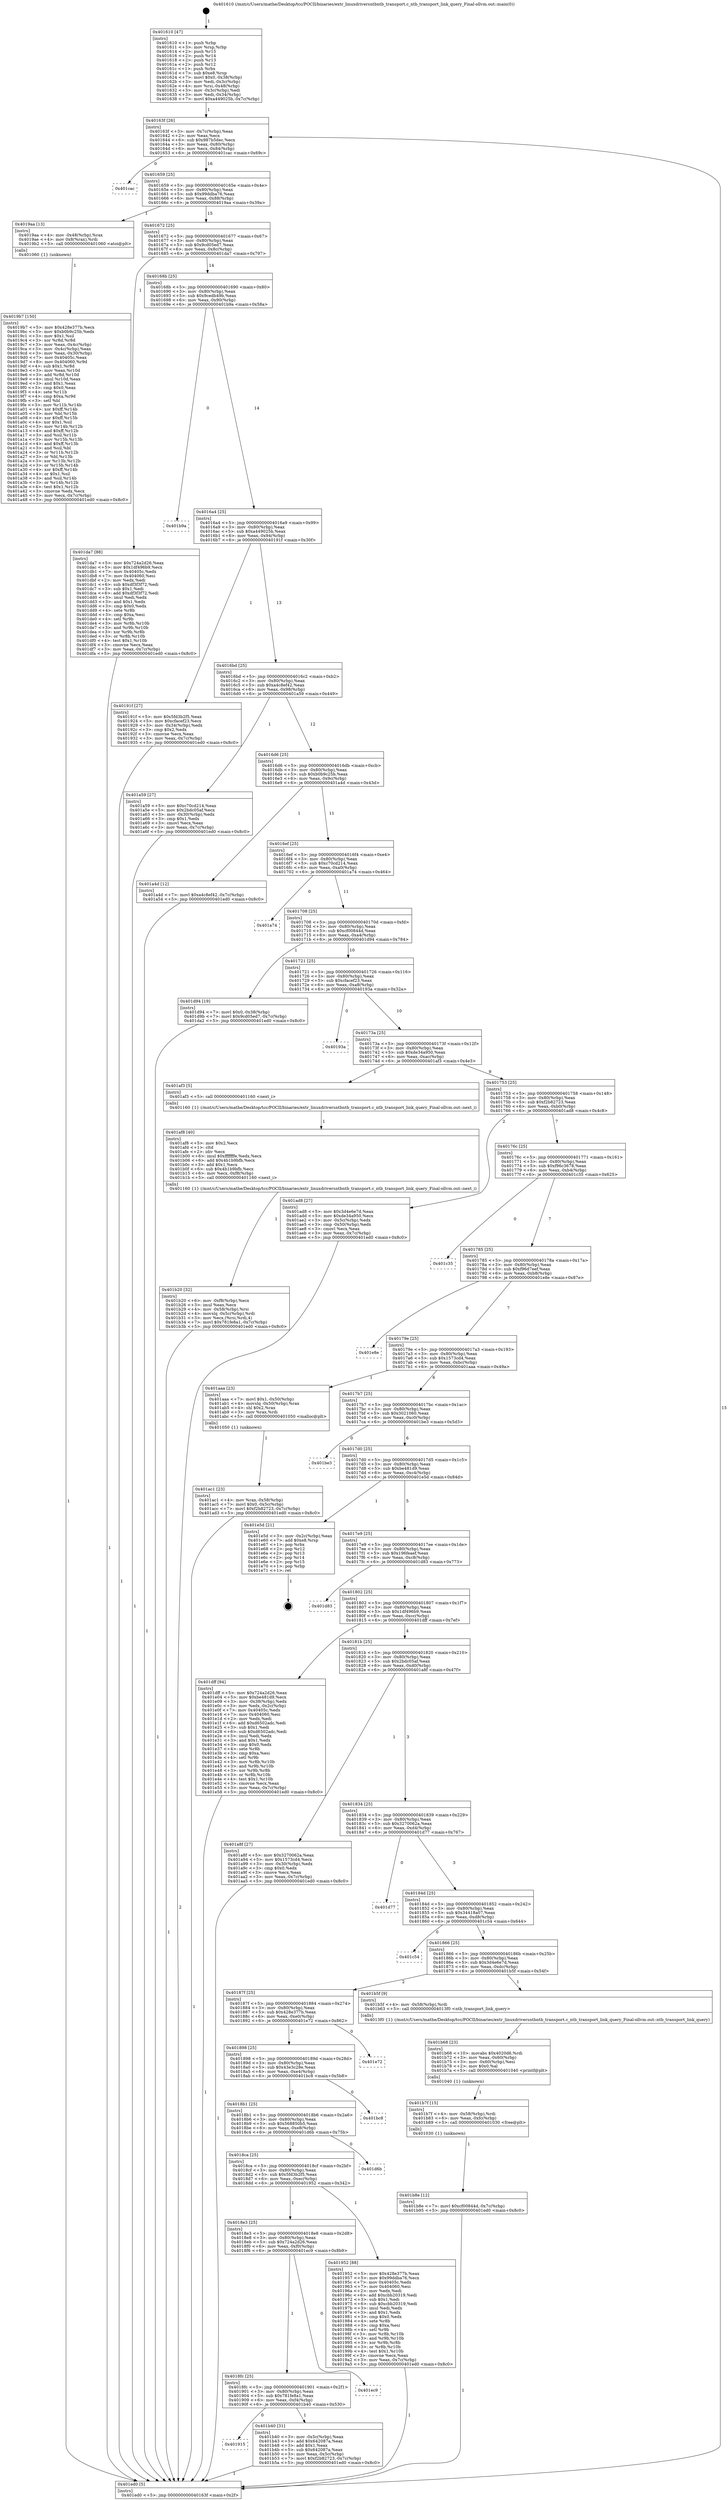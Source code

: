 digraph "0x401610" {
  label = "0x401610 (/mnt/c/Users/mathe/Desktop/tcc/POCII/binaries/extr_linuxdriversntbntb_transport.c_ntb_transport_link_query_Final-ollvm.out::main(0))"
  labelloc = "t"
  node[shape=record]

  Entry [label="",width=0.3,height=0.3,shape=circle,fillcolor=black,style=filled]
  "0x40163f" [label="{
     0x40163f [26]\l
     | [instrs]\l
     &nbsp;&nbsp;0x40163f \<+3\>: mov -0x7c(%rbp),%eax\l
     &nbsp;&nbsp;0x401642 \<+2\>: mov %eax,%ecx\l
     &nbsp;&nbsp;0x401644 \<+6\>: sub $0x987b5dec,%ecx\l
     &nbsp;&nbsp;0x40164a \<+3\>: mov %eax,-0x80(%rbp)\l
     &nbsp;&nbsp;0x40164d \<+6\>: mov %ecx,-0x84(%rbp)\l
     &nbsp;&nbsp;0x401653 \<+6\>: je 0000000000401cac \<main+0x69c\>\l
  }"]
  "0x401cac" [label="{
     0x401cac\l
  }", style=dashed]
  "0x401659" [label="{
     0x401659 [25]\l
     | [instrs]\l
     &nbsp;&nbsp;0x401659 \<+5\>: jmp 000000000040165e \<main+0x4e\>\l
     &nbsp;&nbsp;0x40165e \<+3\>: mov -0x80(%rbp),%eax\l
     &nbsp;&nbsp;0x401661 \<+5\>: sub $0x99ddba76,%eax\l
     &nbsp;&nbsp;0x401666 \<+6\>: mov %eax,-0x88(%rbp)\l
     &nbsp;&nbsp;0x40166c \<+6\>: je 00000000004019aa \<main+0x39a\>\l
  }"]
  Exit [label="",width=0.3,height=0.3,shape=circle,fillcolor=black,style=filled,peripheries=2]
  "0x4019aa" [label="{
     0x4019aa [13]\l
     | [instrs]\l
     &nbsp;&nbsp;0x4019aa \<+4\>: mov -0x48(%rbp),%rax\l
     &nbsp;&nbsp;0x4019ae \<+4\>: mov 0x8(%rax),%rdi\l
     &nbsp;&nbsp;0x4019b2 \<+5\>: call 0000000000401060 \<atoi@plt\>\l
     | [calls]\l
     &nbsp;&nbsp;0x401060 \{1\} (unknown)\l
  }"]
  "0x401672" [label="{
     0x401672 [25]\l
     | [instrs]\l
     &nbsp;&nbsp;0x401672 \<+5\>: jmp 0000000000401677 \<main+0x67\>\l
     &nbsp;&nbsp;0x401677 \<+3\>: mov -0x80(%rbp),%eax\l
     &nbsp;&nbsp;0x40167a \<+5\>: sub $0x9cd05ed7,%eax\l
     &nbsp;&nbsp;0x40167f \<+6\>: mov %eax,-0x8c(%rbp)\l
     &nbsp;&nbsp;0x401685 \<+6\>: je 0000000000401da7 \<main+0x797\>\l
  }"]
  "0x401b8e" [label="{
     0x401b8e [12]\l
     | [instrs]\l
     &nbsp;&nbsp;0x401b8e \<+7\>: movl $0xcf00844d,-0x7c(%rbp)\l
     &nbsp;&nbsp;0x401b95 \<+5\>: jmp 0000000000401ed0 \<main+0x8c0\>\l
  }"]
  "0x401da7" [label="{
     0x401da7 [88]\l
     | [instrs]\l
     &nbsp;&nbsp;0x401da7 \<+5\>: mov $0x724a2d26,%eax\l
     &nbsp;&nbsp;0x401dac \<+5\>: mov $0x1df496b9,%ecx\l
     &nbsp;&nbsp;0x401db1 \<+7\>: mov 0x40405c,%edx\l
     &nbsp;&nbsp;0x401db8 \<+7\>: mov 0x404060,%esi\l
     &nbsp;&nbsp;0x401dbf \<+2\>: mov %edx,%edi\l
     &nbsp;&nbsp;0x401dc1 \<+6\>: sub $0xdf3f3f72,%edi\l
     &nbsp;&nbsp;0x401dc7 \<+3\>: sub $0x1,%edi\l
     &nbsp;&nbsp;0x401dca \<+6\>: add $0xdf3f3f72,%edi\l
     &nbsp;&nbsp;0x401dd0 \<+3\>: imul %edi,%edx\l
     &nbsp;&nbsp;0x401dd3 \<+3\>: and $0x1,%edx\l
     &nbsp;&nbsp;0x401dd6 \<+3\>: cmp $0x0,%edx\l
     &nbsp;&nbsp;0x401dd9 \<+4\>: sete %r8b\l
     &nbsp;&nbsp;0x401ddd \<+3\>: cmp $0xa,%esi\l
     &nbsp;&nbsp;0x401de0 \<+4\>: setl %r9b\l
     &nbsp;&nbsp;0x401de4 \<+3\>: mov %r8b,%r10b\l
     &nbsp;&nbsp;0x401de7 \<+3\>: and %r9b,%r10b\l
     &nbsp;&nbsp;0x401dea \<+3\>: xor %r9b,%r8b\l
     &nbsp;&nbsp;0x401ded \<+3\>: or %r8b,%r10b\l
     &nbsp;&nbsp;0x401df0 \<+4\>: test $0x1,%r10b\l
     &nbsp;&nbsp;0x401df4 \<+3\>: cmovne %ecx,%eax\l
     &nbsp;&nbsp;0x401df7 \<+3\>: mov %eax,-0x7c(%rbp)\l
     &nbsp;&nbsp;0x401dfa \<+5\>: jmp 0000000000401ed0 \<main+0x8c0\>\l
  }"]
  "0x40168b" [label="{
     0x40168b [25]\l
     | [instrs]\l
     &nbsp;&nbsp;0x40168b \<+5\>: jmp 0000000000401690 \<main+0x80\>\l
     &nbsp;&nbsp;0x401690 \<+3\>: mov -0x80(%rbp),%eax\l
     &nbsp;&nbsp;0x401693 \<+5\>: sub $0x9cedb49b,%eax\l
     &nbsp;&nbsp;0x401698 \<+6\>: mov %eax,-0x90(%rbp)\l
     &nbsp;&nbsp;0x40169e \<+6\>: je 0000000000401b9a \<main+0x58a\>\l
  }"]
  "0x401b7f" [label="{
     0x401b7f [15]\l
     | [instrs]\l
     &nbsp;&nbsp;0x401b7f \<+4\>: mov -0x58(%rbp),%rdi\l
     &nbsp;&nbsp;0x401b83 \<+6\>: mov %eax,-0xfc(%rbp)\l
     &nbsp;&nbsp;0x401b89 \<+5\>: call 0000000000401030 \<free@plt\>\l
     | [calls]\l
     &nbsp;&nbsp;0x401030 \{1\} (unknown)\l
  }"]
  "0x401b9a" [label="{
     0x401b9a\l
  }", style=dashed]
  "0x4016a4" [label="{
     0x4016a4 [25]\l
     | [instrs]\l
     &nbsp;&nbsp;0x4016a4 \<+5\>: jmp 00000000004016a9 \<main+0x99\>\l
     &nbsp;&nbsp;0x4016a9 \<+3\>: mov -0x80(%rbp),%eax\l
     &nbsp;&nbsp;0x4016ac \<+5\>: sub $0xa449025b,%eax\l
     &nbsp;&nbsp;0x4016b1 \<+6\>: mov %eax,-0x94(%rbp)\l
     &nbsp;&nbsp;0x4016b7 \<+6\>: je 000000000040191f \<main+0x30f\>\l
  }"]
  "0x401b68" [label="{
     0x401b68 [23]\l
     | [instrs]\l
     &nbsp;&nbsp;0x401b68 \<+10\>: movabs $0x4020d6,%rdi\l
     &nbsp;&nbsp;0x401b72 \<+3\>: mov %eax,-0x60(%rbp)\l
     &nbsp;&nbsp;0x401b75 \<+3\>: mov -0x60(%rbp),%esi\l
     &nbsp;&nbsp;0x401b78 \<+2\>: mov $0x0,%al\l
     &nbsp;&nbsp;0x401b7a \<+5\>: call 0000000000401040 \<printf@plt\>\l
     | [calls]\l
     &nbsp;&nbsp;0x401040 \{1\} (unknown)\l
  }"]
  "0x40191f" [label="{
     0x40191f [27]\l
     | [instrs]\l
     &nbsp;&nbsp;0x40191f \<+5\>: mov $0x5fd3b2f5,%eax\l
     &nbsp;&nbsp;0x401924 \<+5\>: mov $0xcfacef23,%ecx\l
     &nbsp;&nbsp;0x401929 \<+3\>: mov -0x34(%rbp),%edx\l
     &nbsp;&nbsp;0x40192c \<+3\>: cmp $0x2,%edx\l
     &nbsp;&nbsp;0x40192f \<+3\>: cmovne %ecx,%eax\l
     &nbsp;&nbsp;0x401932 \<+3\>: mov %eax,-0x7c(%rbp)\l
     &nbsp;&nbsp;0x401935 \<+5\>: jmp 0000000000401ed0 \<main+0x8c0\>\l
  }"]
  "0x4016bd" [label="{
     0x4016bd [25]\l
     | [instrs]\l
     &nbsp;&nbsp;0x4016bd \<+5\>: jmp 00000000004016c2 \<main+0xb2\>\l
     &nbsp;&nbsp;0x4016c2 \<+3\>: mov -0x80(%rbp),%eax\l
     &nbsp;&nbsp;0x4016c5 \<+5\>: sub $0xa4c8ef42,%eax\l
     &nbsp;&nbsp;0x4016ca \<+6\>: mov %eax,-0x98(%rbp)\l
     &nbsp;&nbsp;0x4016d0 \<+6\>: je 0000000000401a59 \<main+0x449\>\l
  }"]
  "0x401ed0" [label="{
     0x401ed0 [5]\l
     | [instrs]\l
     &nbsp;&nbsp;0x401ed0 \<+5\>: jmp 000000000040163f \<main+0x2f\>\l
  }"]
  "0x401610" [label="{
     0x401610 [47]\l
     | [instrs]\l
     &nbsp;&nbsp;0x401610 \<+1\>: push %rbp\l
     &nbsp;&nbsp;0x401611 \<+3\>: mov %rsp,%rbp\l
     &nbsp;&nbsp;0x401614 \<+2\>: push %r15\l
     &nbsp;&nbsp;0x401616 \<+2\>: push %r14\l
     &nbsp;&nbsp;0x401618 \<+2\>: push %r13\l
     &nbsp;&nbsp;0x40161a \<+2\>: push %r12\l
     &nbsp;&nbsp;0x40161c \<+1\>: push %rbx\l
     &nbsp;&nbsp;0x40161d \<+7\>: sub $0xe8,%rsp\l
     &nbsp;&nbsp;0x401624 \<+7\>: movl $0x0,-0x38(%rbp)\l
     &nbsp;&nbsp;0x40162b \<+3\>: mov %edi,-0x3c(%rbp)\l
     &nbsp;&nbsp;0x40162e \<+4\>: mov %rsi,-0x48(%rbp)\l
     &nbsp;&nbsp;0x401632 \<+3\>: mov -0x3c(%rbp),%edi\l
     &nbsp;&nbsp;0x401635 \<+3\>: mov %edi,-0x34(%rbp)\l
     &nbsp;&nbsp;0x401638 \<+7\>: movl $0xa449025b,-0x7c(%rbp)\l
  }"]
  "0x401915" [label="{
     0x401915\l
  }", style=dashed]
  "0x401a59" [label="{
     0x401a59 [27]\l
     | [instrs]\l
     &nbsp;&nbsp;0x401a59 \<+5\>: mov $0xc70cd214,%eax\l
     &nbsp;&nbsp;0x401a5e \<+5\>: mov $0x2bdc05af,%ecx\l
     &nbsp;&nbsp;0x401a63 \<+3\>: mov -0x30(%rbp),%edx\l
     &nbsp;&nbsp;0x401a66 \<+3\>: cmp $0x1,%edx\l
     &nbsp;&nbsp;0x401a69 \<+3\>: cmovl %ecx,%eax\l
     &nbsp;&nbsp;0x401a6c \<+3\>: mov %eax,-0x7c(%rbp)\l
     &nbsp;&nbsp;0x401a6f \<+5\>: jmp 0000000000401ed0 \<main+0x8c0\>\l
  }"]
  "0x4016d6" [label="{
     0x4016d6 [25]\l
     | [instrs]\l
     &nbsp;&nbsp;0x4016d6 \<+5\>: jmp 00000000004016db \<main+0xcb\>\l
     &nbsp;&nbsp;0x4016db \<+3\>: mov -0x80(%rbp),%eax\l
     &nbsp;&nbsp;0x4016de \<+5\>: sub $0xb0b9c25b,%eax\l
     &nbsp;&nbsp;0x4016e3 \<+6\>: mov %eax,-0x9c(%rbp)\l
     &nbsp;&nbsp;0x4016e9 \<+6\>: je 0000000000401a4d \<main+0x43d\>\l
  }"]
  "0x401b40" [label="{
     0x401b40 [31]\l
     | [instrs]\l
     &nbsp;&nbsp;0x401b40 \<+3\>: mov -0x5c(%rbp),%eax\l
     &nbsp;&nbsp;0x401b43 \<+5\>: add $0x642087a,%eax\l
     &nbsp;&nbsp;0x401b48 \<+3\>: add $0x1,%eax\l
     &nbsp;&nbsp;0x401b4b \<+5\>: sub $0x642087a,%eax\l
     &nbsp;&nbsp;0x401b50 \<+3\>: mov %eax,-0x5c(%rbp)\l
     &nbsp;&nbsp;0x401b53 \<+7\>: movl $0xf2b82723,-0x7c(%rbp)\l
     &nbsp;&nbsp;0x401b5a \<+5\>: jmp 0000000000401ed0 \<main+0x8c0\>\l
  }"]
  "0x401a4d" [label="{
     0x401a4d [12]\l
     | [instrs]\l
     &nbsp;&nbsp;0x401a4d \<+7\>: movl $0xa4c8ef42,-0x7c(%rbp)\l
     &nbsp;&nbsp;0x401a54 \<+5\>: jmp 0000000000401ed0 \<main+0x8c0\>\l
  }"]
  "0x4016ef" [label="{
     0x4016ef [25]\l
     | [instrs]\l
     &nbsp;&nbsp;0x4016ef \<+5\>: jmp 00000000004016f4 \<main+0xe4\>\l
     &nbsp;&nbsp;0x4016f4 \<+3\>: mov -0x80(%rbp),%eax\l
     &nbsp;&nbsp;0x4016f7 \<+5\>: sub $0xc70cd214,%eax\l
     &nbsp;&nbsp;0x4016fc \<+6\>: mov %eax,-0xa0(%rbp)\l
     &nbsp;&nbsp;0x401702 \<+6\>: je 0000000000401a74 \<main+0x464\>\l
  }"]
  "0x4018fc" [label="{
     0x4018fc [25]\l
     | [instrs]\l
     &nbsp;&nbsp;0x4018fc \<+5\>: jmp 0000000000401901 \<main+0x2f1\>\l
     &nbsp;&nbsp;0x401901 \<+3\>: mov -0x80(%rbp),%eax\l
     &nbsp;&nbsp;0x401904 \<+5\>: sub $0x781fe8a1,%eax\l
     &nbsp;&nbsp;0x401909 \<+6\>: mov %eax,-0xf4(%rbp)\l
     &nbsp;&nbsp;0x40190f \<+6\>: je 0000000000401b40 \<main+0x530\>\l
  }"]
  "0x401a74" [label="{
     0x401a74\l
  }", style=dashed]
  "0x401708" [label="{
     0x401708 [25]\l
     | [instrs]\l
     &nbsp;&nbsp;0x401708 \<+5\>: jmp 000000000040170d \<main+0xfd\>\l
     &nbsp;&nbsp;0x40170d \<+3\>: mov -0x80(%rbp),%eax\l
     &nbsp;&nbsp;0x401710 \<+5\>: sub $0xcf00844d,%eax\l
     &nbsp;&nbsp;0x401715 \<+6\>: mov %eax,-0xa4(%rbp)\l
     &nbsp;&nbsp;0x40171b \<+6\>: je 0000000000401d94 \<main+0x784\>\l
  }"]
  "0x401ec9" [label="{
     0x401ec9\l
  }", style=dashed]
  "0x401d94" [label="{
     0x401d94 [19]\l
     | [instrs]\l
     &nbsp;&nbsp;0x401d94 \<+7\>: movl $0x0,-0x38(%rbp)\l
     &nbsp;&nbsp;0x401d9b \<+7\>: movl $0x9cd05ed7,-0x7c(%rbp)\l
     &nbsp;&nbsp;0x401da2 \<+5\>: jmp 0000000000401ed0 \<main+0x8c0\>\l
  }"]
  "0x401721" [label="{
     0x401721 [25]\l
     | [instrs]\l
     &nbsp;&nbsp;0x401721 \<+5\>: jmp 0000000000401726 \<main+0x116\>\l
     &nbsp;&nbsp;0x401726 \<+3\>: mov -0x80(%rbp),%eax\l
     &nbsp;&nbsp;0x401729 \<+5\>: sub $0xcfacef23,%eax\l
     &nbsp;&nbsp;0x40172e \<+6\>: mov %eax,-0xa8(%rbp)\l
     &nbsp;&nbsp;0x401734 \<+6\>: je 000000000040193a \<main+0x32a\>\l
  }"]
  "0x401b20" [label="{
     0x401b20 [32]\l
     | [instrs]\l
     &nbsp;&nbsp;0x401b20 \<+6\>: mov -0xf8(%rbp),%ecx\l
     &nbsp;&nbsp;0x401b26 \<+3\>: imul %eax,%ecx\l
     &nbsp;&nbsp;0x401b29 \<+4\>: mov -0x58(%rbp),%rsi\l
     &nbsp;&nbsp;0x401b2d \<+4\>: movslq -0x5c(%rbp),%rdi\l
     &nbsp;&nbsp;0x401b31 \<+3\>: mov %ecx,(%rsi,%rdi,4)\l
     &nbsp;&nbsp;0x401b34 \<+7\>: movl $0x781fe8a1,-0x7c(%rbp)\l
     &nbsp;&nbsp;0x401b3b \<+5\>: jmp 0000000000401ed0 \<main+0x8c0\>\l
  }"]
  "0x40193a" [label="{
     0x40193a\l
  }", style=dashed]
  "0x40173a" [label="{
     0x40173a [25]\l
     | [instrs]\l
     &nbsp;&nbsp;0x40173a \<+5\>: jmp 000000000040173f \<main+0x12f\>\l
     &nbsp;&nbsp;0x40173f \<+3\>: mov -0x80(%rbp),%eax\l
     &nbsp;&nbsp;0x401742 \<+5\>: sub $0xde34a950,%eax\l
     &nbsp;&nbsp;0x401747 \<+6\>: mov %eax,-0xac(%rbp)\l
     &nbsp;&nbsp;0x40174d \<+6\>: je 0000000000401af3 \<main+0x4e3\>\l
  }"]
  "0x401af8" [label="{
     0x401af8 [40]\l
     | [instrs]\l
     &nbsp;&nbsp;0x401af8 \<+5\>: mov $0x2,%ecx\l
     &nbsp;&nbsp;0x401afd \<+1\>: cltd\l
     &nbsp;&nbsp;0x401afe \<+2\>: idiv %ecx\l
     &nbsp;&nbsp;0x401b00 \<+6\>: imul $0xfffffffe,%edx,%ecx\l
     &nbsp;&nbsp;0x401b06 \<+6\>: add $0x4b1b9bfb,%ecx\l
     &nbsp;&nbsp;0x401b0c \<+3\>: add $0x1,%ecx\l
     &nbsp;&nbsp;0x401b0f \<+6\>: sub $0x4b1b9bfb,%ecx\l
     &nbsp;&nbsp;0x401b15 \<+6\>: mov %ecx,-0xf8(%rbp)\l
     &nbsp;&nbsp;0x401b1b \<+5\>: call 0000000000401160 \<next_i\>\l
     | [calls]\l
     &nbsp;&nbsp;0x401160 \{1\} (/mnt/c/Users/mathe/Desktop/tcc/POCII/binaries/extr_linuxdriversntbntb_transport.c_ntb_transport_link_query_Final-ollvm.out::next_i)\l
  }"]
  "0x401af3" [label="{
     0x401af3 [5]\l
     | [instrs]\l
     &nbsp;&nbsp;0x401af3 \<+5\>: call 0000000000401160 \<next_i\>\l
     | [calls]\l
     &nbsp;&nbsp;0x401160 \{1\} (/mnt/c/Users/mathe/Desktop/tcc/POCII/binaries/extr_linuxdriversntbntb_transport.c_ntb_transport_link_query_Final-ollvm.out::next_i)\l
  }"]
  "0x401753" [label="{
     0x401753 [25]\l
     | [instrs]\l
     &nbsp;&nbsp;0x401753 \<+5\>: jmp 0000000000401758 \<main+0x148\>\l
     &nbsp;&nbsp;0x401758 \<+3\>: mov -0x80(%rbp),%eax\l
     &nbsp;&nbsp;0x40175b \<+5\>: sub $0xf2b82723,%eax\l
     &nbsp;&nbsp;0x401760 \<+6\>: mov %eax,-0xb0(%rbp)\l
     &nbsp;&nbsp;0x401766 \<+6\>: je 0000000000401ad8 \<main+0x4c8\>\l
  }"]
  "0x401ac1" [label="{
     0x401ac1 [23]\l
     | [instrs]\l
     &nbsp;&nbsp;0x401ac1 \<+4\>: mov %rax,-0x58(%rbp)\l
     &nbsp;&nbsp;0x401ac5 \<+7\>: movl $0x0,-0x5c(%rbp)\l
     &nbsp;&nbsp;0x401acc \<+7\>: movl $0xf2b82723,-0x7c(%rbp)\l
     &nbsp;&nbsp;0x401ad3 \<+5\>: jmp 0000000000401ed0 \<main+0x8c0\>\l
  }"]
  "0x401ad8" [label="{
     0x401ad8 [27]\l
     | [instrs]\l
     &nbsp;&nbsp;0x401ad8 \<+5\>: mov $0x3d4e6e7d,%eax\l
     &nbsp;&nbsp;0x401add \<+5\>: mov $0xde34a950,%ecx\l
     &nbsp;&nbsp;0x401ae2 \<+3\>: mov -0x5c(%rbp),%edx\l
     &nbsp;&nbsp;0x401ae5 \<+3\>: cmp -0x50(%rbp),%edx\l
     &nbsp;&nbsp;0x401ae8 \<+3\>: cmovl %ecx,%eax\l
     &nbsp;&nbsp;0x401aeb \<+3\>: mov %eax,-0x7c(%rbp)\l
     &nbsp;&nbsp;0x401aee \<+5\>: jmp 0000000000401ed0 \<main+0x8c0\>\l
  }"]
  "0x40176c" [label="{
     0x40176c [25]\l
     | [instrs]\l
     &nbsp;&nbsp;0x40176c \<+5\>: jmp 0000000000401771 \<main+0x161\>\l
     &nbsp;&nbsp;0x401771 \<+3\>: mov -0x80(%rbp),%eax\l
     &nbsp;&nbsp;0x401774 \<+5\>: sub $0xf96c3678,%eax\l
     &nbsp;&nbsp;0x401779 \<+6\>: mov %eax,-0xb4(%rbp)\l
     &nbsp;&nbsp;0x40177f \<+6\>: je 0000000000401c35 \<main+0x625\>\l
  }"]
  "0x4019b7" [label="{
     0x4019b7 [150]\l
     | [instrs]\l
     &nbsp;&nbsp;0x4019b7 \<+5\>: mov $0x428e377b,%ecx\l
     &nbsp;&nbsp;0x4019bc \<+5\>: mov $0xb0b9c25b,%edx\l
     &nbsp;&nbsp;0x4019c1 \<+3\>: mov $0x1,%sil\l
     &nbsp;&nbsp;0x4019c4 \<+3\>: xor %r8d,%r8d\l
     &nbsp;&nbsp;0x4019c7 \<+3\>: mov %eax,-0x4c(%rbp)\l
     &nbsp;&nbsp;0x4019ca \<+3\>: mov -0x4c(%rbp),%eax\l
     &nbsp;&nbsp;0x4019cd \<+3\>: mov %eax,-0x30(%rbp)\l
     &nbsp;&nbsp;0x4019d0 \<+7\>: mov 0x40405c,%eax\l
     &nbsp;&nbsp;0x4019d7 \<+8\>: mov 0x404060,%r9d\l
     &nbsp;&nbsp;0x4019df \<+4\>: sub $0x1,%r8d\l
     &nbsp;&nbsp;0x4019e3 \<+3\>: mov %eax,%r10d\l
     &nbsp;&nbsp;0x4019e6 \<+3\>: add %r8d,%r10d\l
     &nbsp;&nbsp;0x4019e9 \<+4\>: imul %r10d,%eax\l
     &nbsp;&nbsp;0x4019ed \<+3\>: and $0x1,%eax\l
     &nbsp;&nbsp;0x4019f0 \<+3\>: cmp $0x0,%eax\l
     &nbsp;&nbsp;0x4019f3 \<+4\>: sete %r11b\l
     &nbsp;&nbsp;0x4019f7 \<+4\>: cmp $0xa,%r9d\l
     &nbsp;&nbsp;0x4019fb \<+3\>: setl %bl\l
     &nbsp;&nbsp;0x4019fe \<+3\>: mov %r11b,%r14b\l
     &nbsp;&nbsp;0x401a01 \<+4\>: xor $0xff,%r14b\l
     &nbsp;&nbsp;0x401a05 \<+3\>: mov %bl,%r15b\l
     &nbsp;&nbsp;0x401a08 \<+4\>: xor $0xff,%r15b\l
     &nbsp;&nbsp;0x401a0c \<+4\>: xor $0x1,%sil\l
     &nbsp;&nbsp;0x401a10 \<+3\>: mov %r14b,%r12b\l
     &nbsp;&nbsp;0x401a13 \<+4\>: and $0xff,%r12b\l
     &nbsp;&nbsp;0x401a17 \<+3\>: and %sil,%r11b\l
     &nbsp;&nbsp;0x401a1a \<+3\>: mov %r15b,%r13b\l
     &nbsp;&nbsp;0x401a1d \<+4\>: and $0xff,%r13b\l
     &nbsp;&nbsp;0x401a21 \<+3\>: and %sil,%bl\l
     &nbsp;&nbsp;0x401a24 \<+3\>: or %r11b,%r12b\l
     &nbsp;&nbsp;0x401a27 \<+3\>: or %bl,%r13b\l
     &nbsp;&nbsp;0x401a2a \<+3\>: xor %r13b,%r12b\l
     &nbsp;&nbsp;0x401a2d \<+3\>: or %r15b,%r14b\l
     &nbsp;&nbsp;0x401a30 \<+4\>: xor $0xff,%r14b\l
     &nbsp;&nbsp;0x401a34 \<+4\>: or $0x1,%sil\l
     &nbsp;&nbsp;0x401a38 \<+3\>: and %sil,%r14b\l
     &nbsp;&nbsp;0x401a3b \<+3\>: or %r14b,%r12b\l
     &nbsp;&nbsp;0x401a3e \<+4\>: test $0x1,%r12b\l
     &nbsp;&nbsp;0x401a42 \<+3\>: cmovne %edx,%ecx\l
     &nbsp;&nbsp;0x401a45 \<+3\>: mov %ecx,-0x7c(%rbp)\l
     &nbsp;&nbsp;0x401a48 \<+5\>: jmp 0000000000401ed0 \<main+0x8c0\>\l
  }"]
  "0x401c35" [label="{
     0x401c35\l
  }", style=dashed]
  "0x401785" [label="{
     0x401785 [25]\l
     | [instrs]\l
     &nbsp;&nbsp;0x401785 \<+5\>: jmp 000000000040178a \<main+0x17a\>\l
     &nbsp;&nbsp;0x40178a \<+3\>: mov -0x80(%rbp),%eax\l
     &nbsp;&nbsp;0x40178d \<+5\>: sub $0xf96d7eef,%eax\l
     &nbsp;&nbsp;0x401792 \<+6\>: mov %eax,-0xb8(%rbp)\l
     &nbsp;&nbsp;0x401798 \<+6\>: je 0000000000401e8e \<main+0x87e\>\l
  }"]
  "0x4018e3" [label="{
     0x4018e3 [25]\l
     | [instrs]\l
     &nbsp;&nbsp;0x4018e3 \<+5\>: jmp 00000000004018e8 \<main+0x2d8\>\l
     &nbsp;&nbsp;0x4018e8 \<+3\>: mov -0x80(%rbp),%eax\l
     &nbsp;&nbsp;0x4018eb \<+5\>: sub $0x724a2d26,%eax\l
     &nbsp;&nbsp;0x4018f0 \<+6\>: mov %eax,-0xf0(%rbp)\l
     &nbsp;&nbsp;0x4018f6 \<+6\>: je 0000000000401ec9 \<main+0x8b9\>\l
  }"]
  "0x401e8e" [label="{
     0x401e8e\l
  }", style=dashed]
  "0x40179e" [label="{
     0x40179e [25]\l
     | [instrs]\l
     &nbsp;&nbsp;0x40179e \<+5\>: jmp 00000000004017a3 \<main+0x193\>\l
     &nbsp;&nbsp;0x4017a3 \<+3\>: mov -0x80(%rbp),%eax\l
     &nbsp;&nbsp;0x4017a6 \<+5\>: sub $0x1573cd4,%eax\l
     &nbsp;&nbsp;0x4017ab \<+6\>: mov %eax,-0xbc(%rbp)\l
     &nbsp;&nbsp;0x4017b1 \<+6\>: je 0000000000401aaa \<main+0x49a\>\l
  }"]
  "0x401952" [label="{
     0x401952 [88]\l
     | [instrs]\l
     &nbsp;&nbsp;0x401952 \<+5\>: mov $0x428e377b,%eax\l
     &nbsp;&nbsp;0x401957 \<+5\>: mov $0x99ddba76,%ecx\l
     &nbsp;&nbsp;0x40195c \<+7\>: mov 0x40405c,%edx\l
     &nbsp;&nbsp;0x401963 \<+7\>: mov 0x404060,%esi\l
     &nbsp;&nbsp;0x40196a \<+2\>: mov %edx,%edi\l
     &nbsp;&nbsp;0x40196c \<+6\>: add $0xcbb20319,%edi\l
     &nbsp;&nbsp;0x401972 \<+3\>: sub $0x1,%edi\l
     &nbsp;&nbsp;0x401975 \<+6\>: sub $0xcbb20319,%edi\l
     &nbsp;&nbsp;0x40197b \<+3\>: imul %edi,%edx\l
     &nbsp;&nbsp;0x40197e \<+3\>: and $0x1,%edx\l
     &nbsp;&nbsp;0x401981 \<+3\>: cmp $0x0,%edx\l
     &nbsp;&nbsp;0x401984 \<+4\>: sete %r8b\l
     &nbsp;&nbsp;0x401988 \<+3\>: cmp $0xa,%esi\l
     &nbsp;&nbsp;0x40198b \<+4\>: setl %r9b\l
     &nbsp;&nbsp;0x40198f \<+3\>: mov %r8b,%r10b\l
     &nbsp;&nbsp;0x401992 \<+3\>: and %r9b,%r10b\l
     &nbsp;&nbsp;0x401995 \<+3\>: xor %r9b,%r8b\l
     &nbsp;&nbsp;0x401998 \<+3\>: or %r8b,%r10b\l
     &nbsp;&nbsp;0x40199b \<+4\>: test $0x1,%r10b\l
     &nbsp;&nbsp;0x40199f \<+3\>: cmovne %ecx,%eax\l
     &nbsp;&nbsp;0x4019a2 \<+3\>: mov %eax,-0x7c(%rbp)\l
     &nbsp;&nbsp;0x4019a5 \<+5\>: jmp 0000000000401ed0 \<main+0x8c0\>\l
  }"]
  "0x401aaa" [label="{
     0x401aaa [23]\l
     | [instrs]\l
     &nbsp;&nbsp;0x401aaa \<+7\>: movl $0x1,-0x50(%rbp)\l
     &nbsp;&nbsp;0x401ab1 \<+4\>: movslq -0x50(%rbp),%rax\l
     &nbsp;&nbsp;0x401ab5 \<+4\>: shl $0x2,%rax\l
     &nbsp;&nbsp;0x401ab9 \<+3\>: mov %rax,%rdi\l
     &nbsp;&nbsp;0x401abc \<+5\>: call 0000000000401050 \<malloc@plt\>\l
     | [calls]\l
     &nbsp;&nbsp;0x401050 \{1\} (unknown)\l
  }"]
  "0x4017b7" [label="{
     0x4017b7 [25]\l
     | [instrs]\l
     &nbsp;&nbsp;0x4017b7 \<+5\>: jmp 00000000004017bc \<main+0x1ac\>\l
     &nbsp;&nbsp;0x4017bc \<+3\>: mov -0x80(%rbp),%eax\l
     &nbsp;&nbsp;0x4017bf \<+5\>: sub $0x3021060,%eax\l
     &nbsp;&nbsp;0x4017c4 \<+6\>: mov %eax,-0xc0(%rbp)\l
     &nbsp;&nbsp;0x4017ca \<+6\>: je 0000000000401be3 \<main+0x5d3\>\l
  }"]
  "0x4018ca" [label="{
     0x4018ca [25]\l
     | [instrs]\l
     &nbsp;&nbsp;0x4018ca \<+5\>: jmp 00000000004018cf \<main+0x2bf\>\l
     &nbsp;&nbsp;0x4018cf \<+3\>: mov -0x80(%rbp),%eax\l
     &nbsp;&nbsp;0x4018d2 \<+5\>: sub $0x5fd3b2f5,%eax\l
     &nbsp;&nbsp;0x4018d7 \<+6\>: mov %eax,-0xec(%rbp)\l
     &nbsp;&nbsp;0x4018dd \<+6\>: je 0000000000401952 \<main+0x342\>\l
  }"]
  "0x401be3" [label="{
     0x401be3\l
  }", style=dashed]
  "0x4017d0" [label="{
     0x4017d0 [25]\l
     | [instrs]\l
     &nbsp;&nbsp;0x4017d0 \<+5\>: jmp 00000000004017d5 \<main+0x1c5\>\l
     &nbsp;&nbsp;0x4017d5 \<+3\>: mov -0x80(%rbp),%eax\l
     &nbsp;&nbsp;0x4017d8 \<+5\>: sub $0xbe481d9,%eax\l
     &nbsp;&nbsp;0x4017dd \<+6\>: mov %eax,-0xc4(%rbp)\l
     &nbsp;&nbsp;0x4017e3 \<+6\>: je 0000000000401e5d \<main+0x84d\>\l
  }"]
  "0x401d6b" [label="{
     0x401d6b\l
  }", style=dashed]
  "0x401e5d" [label="{
     0x401e5d [21]\l
     | [instrs]\l
     &nbsp;&nbsp;0x401e5d \<+3\>: mov -0x2c(%rbp),%eax\l
     &nbsp;&nbsp;0x401e60 \<+7\>: add $0xe8,%rsp\l
     &nbsp;&nbsp;0x401e67 \<+1\>: pop %rbx\l
     &nbsp;&nbsp;0x401e68 \<+2\>: pop %r12\l
     &nbsp;&nbsp;0x401e6a \<+2\>: pop %r13\l
     &nbsp;&nbsp;0x401e6c \<+2\>: pop %r14\l
     &nbsp;&nbsp;0x401e6e \<+2\>: pop %r15\l
     &nbsp;&nbsp;0x401e70 \<+1\>: pop %rbp\l
     &nbsp;&nbsp;0x401e71 \<+1\>: ret\l
  }"]
  "0x4017e9" [label="{
     0x4017e9 [25]\l
     | [instrs]\l
     &nbsp;&nbsp;0x4017e9 \<+5\>: jmp 00000000004017ee \<main+0x1de\>\l
     &nbsp;&nbsp;0x4017ee \<+3\>: mov -0x80(%rbp),%eax\l
     &nbsp;&nbsp;0x4017f1 \<+5\>: sub $0x196feaef,%eax\l
     &nbsp;&nbsp;0x4017f6 \<+6\>: mov %eax,-0xc8(%rbp)\l
     &nbsp;&nbsp;0x4017fc \<+6\>: je 0000000000401d83 \<main+0x773\>\l
  }"]
  "0x4018b1" [label="{
     0x4018b1 [25]\l
     | [instrs]\l
     &nbsp;&nbsp;0x4018b1 \<+5\>: jmp 00000000004018b6 \<main+0x2a6\>\l
     &nbsp;&nbsp;0x4018b6 \<+3\>: mov -0x80(%rbp),%eax\l
     &nbsp;&nbsp;0x4018b9 \<+5\>: sub $0x568850b5,%eax\l
     &nbsp;&nbsp;0x4018be \<+6\>: mov %eax,-0xe8(%rbp)\l
     &nbsp;&nbsp;0x4018c4 \<+6\>: je 0000000000401d6b \<main+0x75b\>\l
  }"]
  "0x401d83" [label="{
     0x401d83\l
  }", style=dashed]
  "0x401802" [label="{
     0x401802 [25]\l
     | [instrs]\l
     &nbsp;&nbsp;0x401802 \<+5\>: jmp 0000000000401807 \<main+0x1f7\>\l
     &nbsp;&nbsp;0x401807 \<+3\>: mov -0x80(%rbp),%eax\l
     &nbsp;&nbsp;0x40180a \<+5\>: sub $0x1df496b9,%eax\l
     &nbsp;&nbsp;0x40180f \<+6\>: mov %eax,-0xcc(%rbp)\l
     &nbsp;&nbsp;0x401815 \<+6\>: je 0000000000401dff \<main+0x7ef\>\l
  }"]
  "0x401bc8" [label="{
     0x401bc8\l
  }", style=dashed]
  "0x401dff" [label="{
     0x401dff [94]\l
     | [instrs]\l
     &nbsp;&nbsp;0x401dff \<+5\>: mov $0x724a2d26,%eax\l
     &nbsp;&nbsp;0x401e04 \<+5\>: mov $0xbe481d9,%ecx\l
     &nbsp;&nbsp;0x401e09 \<+3\>: mov -0x38(%rbp),%edx\l
     &nbsp;&nbsp;0x401e0c \<+3\>: mov %edx,-0x2c(%rbp)\l
     &nbsp;&nbsp;0x401e0f \<+7\>: mov 0x40405c,%edx\l
     &nbsp;&nbsp;0x401e16 \<+7\>: mov 0x404060,%esi\l
     &nbsp;&nbsp;0x401e1d \<+2\>: mov %edx,%edi\l
     &nbsp;&nbsp;0x401e1f \<+6\>: add $0xd6502adc,%edi\l
     &nbsp;&nbsp;0x401e25 \<+3\>: sub $0x1,%edi\l
     &nbsp;&nbsp;0x401e28 \<+6\>: sub $0xd6502adc,%edi\l
     &nbsp;&nbsp;0x401e2e \<+3\>: imul %edi,%edx\l
     &nbsp;&nbsp;0x401e31 \<+3\>: and $0x1,%edx\l
     &nbsp;&nbsp;0x401e34 \<+3\>: cmp $0x0,%edx\l
     &nbsp;&nbsp;0x401e37 \<+4\>: sete %r8b\l
     &nbsp;&nbsp;0x401e3b \<+3\>: cmp $0xa,%esi\l
     &nbsp;&nbsp;0x401e3e \<+4\>: setl %r9b\l
     &nbsp;&nbsp;0x401e42 \<+3\>: mov %r8b,%r10b\l
     &nbsp;&nbsp;0x401e45 \<+3\>: and %r9b,%r10b\l
     &nbsp;&nbsp;0x401e48 \<+3\>: xor %r9b,%r8b\l
     &nbsp;&nbsp;0x401e4b \<+3\>: or %r8b,%r10b\l
     &nbsp;&nbsp;0x401e4e \<+4\>: test $0x1,%r10b\l
     &nbsp;&nbsp;0x401e52 \<+3\>: cmovne %ecx,%eax\l
     &nbsp;&nbsp;0x401e55 \<+3\>: mov %eax,-0x7c(%rbp)\l
     &nbsp;&nbsp;0x401e58 \<+5\>: jmp 0000000000401ed0 \<main+0x8c0\>\l
  }"]
  "0x40181b" [label="{
     0x40181b [25]\l
     | [instrs]\l
     &nbsp;&nbsp;0x40181b \<+5\>: jmp 0000000000401820 \<main+0x210\>\l
     &nbsp;&nbsp;0x401820 \<+3\>: mov -0x80(%rbp),%eax\l
     &nbsp;&nbsp;0x401823 \<+5\>: sub $0x2bdc05af,%eax\l
     &nbsp;&nbsp;0x401828 \<+6\>: mov %eax,-0xd0(%rbp)\l
     &nbsp;&nbsp;0x40182e \<+6\>: je 0000000000401a8f \<main+0x47f\>\l
  }"]
  "0x401898" [label="{
     0x401898 [25]\l
     | [instrs]\l
     &nbsp;&nbsp;0x401898 \<+5\>: jmp 000000000040189d \<main+0x28d\>\l
     &nbsp;&nbsp;0x40189d \<+3\>: mov -0x80(%rbp),%eax\l
     &nbsp;&nbsp;0x4018a0 \<+5\>: sub $0x43e3c28e,%eax\l
     &nbsp;&nbsp;0x4018a5 \<+6\>: mov %eax,-0xe4(%rbp)\l
     &nbsp;&nbsp;0x4018ab \<+6\>: je 0000000000401bc8 \<main+0x5b8\>\l
  }"]
  "0x401a8f" [label="{
     0x401a8f [27]\l
     | [instrs]\l
     &nbsp;&nbsp;0x401a8f \<+5\>: mov $0x3270062a,%eax\l
     &nbsp;&nbsp;0x401a94 \<+5\>: mov $0x1573cd4,%ecx\l
     &nbsp;&nbsp;0x401a99 \<+3\>: mov -0x30(%rbp),%edx\l
     &nbsp;&nbsp;0x401a9c \<+3\>: cmp $0x0,%edx\l
     &nbsp;&nbsp;0x401a9f \<+3\>: cmove %ecx,%eax\l
     &nbsp;&nbsp;0x401aa2 \<+3\>: mov %eax,-0x7c(%rbp)\l
     &nbsp;&nbsp;0x401aa5 \<+5\>: jmp 0000000000401ed0 \<main+0x8c0\>\l
  }"]
  "0x401834" [label="{
     0x401834 [25]\l
     | [instrs]\l
     &nbsp;&nbsp;0x401834 \<+5\>: jmp 0000000000401839 \<main+0x229\>\l
     &nbsp;&nbsp;0x401839 \<+3\>: mov -0x80(%rbp),%eax\l
     &nbsp;&nbsp;0x40183c \<+5\>: sub $0x3270062a,%eax\l
     &nbsp;&nbsp;0x401841 \<+6\>: mov %eax,-0xd4(%rbp)\l
     &nbsp;&nbsp;0x401847 \<+6\>: je 0000000000401d77 \<main+0x767\>\l
  }"]
  "0x401e72" [label="{
     0x401e72\l
  }", style=dashed]
  "0x401d77" [label="{
     0x401d77\l
  }", style=dashed]
  "0x40184d" [label="{
     0x40184d [25]\l
     | [instrs]\l
     &nbsp;&nbsp;0x40184d \<+5\>: jmp 0000000000401852 \<main+0x242\>\l
     &nbsp;&nbsp;0x401852 \<+3\>: mov -0x80(%rbp),%eax\l
     &nbsp;&nbsp;0x401855 \<+5\>: sub $0x34418a07,%eax\l
     &nbsp;&nbsp;0x40185a \<+6\>: mov %eax,-0xd8(%rbp)\l
     &nbsp;&nbsp;0x401860 \<+6\>: je 0000000000401c54 \<main+0x644\>\l
  }"]
  "0x40187f" [label="{
     0x40187f [25]\l
     | [instrs]\l
     &nbsp;&nbsp;0x40187f \<+5\>: jmp 0000000000401884 \<main+0x274\>\l
     &nbsp;&nbsp;0x401884 \<+3\>: mov -0x80(%rbp),%eax\l
     &nbsp;&nbsp;0x401887 \<+5\>: sub $0x428e377b,%eax\l
     &nbsp;&nbsp;0x40188c \<+6\>: mov %eax,-0xe0(%rbp)\l
     &nbsp;&nbsp;0x401892 \<+6\>: je 0000000000401e72 \<main+0x862\>\l
  }"]
  "0x401c54" [label="{
     0x401c54\l
  }", style=dashed]
  "0x401866" [label="{
     0x401866 [25]\l
     | [instrs]\l
     &nbsp;&nbsp;0x401866 \<+5\>: jmp 000000000040186b \<main+0x25b\>\l
     &nbsp;&nbsp;0x40186b \<+3\>: mov -0x80(%rbp),%eax\l
     &nbsp;&nbsp;0x40186e \<+5\>: sub $0x3d4e6e7d,%eax\l
     &nbsp;&nbsp;0x401873 \<+6\>: mov %eax,-0xdc(%rbp)\l
     &nbsp;&nbsp;0x401879 \<+6\>: je 0000000000401b5f \<main+0x54f\>\l
  }"]
  "0x401b5f" [label="{
     0x401b5f [9]\l
     | [instrs]\l
     &nbsp;&nbsp;0x401b5f \<+4\>: mov -0x58(%rbp),%rdi\l
     &nbsp;&nbsp;0x401b63 \<+5\>: call 00000000004013f0 \<ntb_transport_link_query\>\l
     | [calls]\l
     &nbsp;&nbsp;0x4013f0 \{1\} (/mnt/c/Users/mathe/Desktop/tcc/POCII/binaries/extr_linuxdriversntbntb_transport.c_ntb_transport_link_query_Final-ollvm.out::ntb_transport_link_query)\l
  }"]
  Entry -> "0x401610" [label=" 1"]
  "0x40163f" -> "0x401cac" [label=" 0"]
  "0x40163f" -> "0x401659" [label=" 16"]
  "0x401e5d" -> Exit [label=" 1"]
  "0x401659" -> "0x4019aa" [label=" 1"]
  "0x401659" -> "0x401672" [label=" 15"]
  "0x401dff" -> "0x401ed0" [label=" 1"]
  "0x401672" -> "0x401da7" [label=" 1"]
  "0x401672" -> "0x40168b" [label=" 14"]
  "0x401da7" -> "0x401ed0" [label=" 1"]
  "0x40168b" -> "0x401b9a" [label=" 0"]
  "0x40168b" -> "0x4016a4" [label=" 14"]
  "0x401d94" -> "0x401ed0" [label=" 1"]
  "0x4016a4" -> "0x40191f" [label=" 1"]
  "0x4016a4" -> "0x4016bd" [label=" 13"]
  "0x40191f" -> "0x401ed0" [label=" 1"]
  "0x401610" -> "0x40163f" [label=" 1"]
  "0x401ed0" -> "0x40163f" [label=" 15"]
  "0x401b8e" -> "0x401ed0" [label=" 1"]
  "0x4016bd" -> "0x401a59" [label=" 1"]
  "0x4016bd" -> "0x4016d6" [label=" 12"]
  "0x401b7f" -> "0x401b8e" [label=" 1"]
  "0x4016d6" -> "0x401a4d" [label=" 1"]
  "0x4016d6" -> "0x4016ef" [label=" 11"]
  "0x401b68" -> "0x401b7f" [label=" 1"]
  "0x4016ef" -> "0x401a74" [label=" 0"]
  "0x4016ef" -> "0x401708" [label=" 11"]
  "0x401b40" -> "0x401ed0" [label=" 1"]
  "0x401708" -> "0x401d94" [label=" 1"]
  "0x401708" -> "0x401721" [label=" 10"]
  "0x4018fc" -> "0x401915" [label=" 0"]
  "0x401721" -> "0x40193a" [label=" 0"]
  "0x401721" -> "0x40173a" [label=" 10"]
  "0x401b5f" -> "0x401b68" [label=" 1"]
  "0x40173a" -> "0x401af3" [label=" 1"]
  "0x40173a" -> "0x401753" [label=" 9"]
  "0x4018e3" -> "0x4018fc" [label=" 1"]
  "0x401753" -> "0x401ad8" [label=" 2"]
  "0x401753" -> "0x40176c" [label=" 7"]
  "0x4018e3" -> "0x401ec9" [label=" 0"]
  "0x40176c" -> "0x401c35" [label=" 0"]
  "0x40176c" -> "0x401785" [label=" 7"]
  "0x4018fc" -> "0x401b40" [label=" 1"]
  "0x401785" -> "0x401e8e" [label=" 0"]
  "0x401785" -> "0x40179e" [label=" 7"]
  "0x401b20" -> "0x401ed0" [label=" 1"]
  "0x40179e" -> "0x401aaa" [label=" 1"]
  "0x40179e" -> "0x4017b7" [label=" 6"]
  "0x401af8" -> "0x401b20" [label=" 1"]
  "0x4017b7" -> "0x401be3" [label=" 0"]
  "0x4017b7" -> "0x4017d0" [label=" 6"]
  "0x401ad8" -> "0x401ed0" [label=" 2"]
  "0x4017d0" -> "0x401e5d" [label=" 1"]
  "0x4017d0" -> "0x4017e9" [label=" 5"]
  "0x401ac1" -> "0x401ed0" [label=" 1"]
  "0x4017e9" -> "0x401d83" [label=" 0"]
  "0x4017e9" -> "0x401802" [label=" 5"]
  "0x401a8f" -> "0x401ed0" [label=" 1"]
  "0x401802" -> "0x401dff" [label=" 1"]
  "0x401802" -> "0x40181b" [label=" 4"]
  "0x401a59" -> "0x401ed0" [label=" 1"]
  "0x40181b" -> "0x401a8f" [label=" 1"]
  "0x40181b" -> "0x401834" [label=" 3"]
  "0x4019b7" -> "0x401ed0" [label=" 1"]
  "0x401834" -> "0x401d77" [label=" 0"]
  "0x401834" -> "0x40184d" [label=" 3"]
  "0x4019aa" -> "0x4019b7" [label=" 1"]
  "0x40184d" -> "0x401c54" [label=" 0"]
  "0x40184d" -> "0x401866" [label=" 3"]
  "0x4018ca" -> "0x4018e3" [label=" 1"]
  "0x401866" -> "0x401b5f" [label=" 1"]
  "0x401866" -> "0x40187f" [label=" 2"]
  "0x401952" -> "0x401ed0" [label=" 1"]
  "0x40187f" -> "0x401e72" [label=" 0"]
  "0x40187f" -> "0x401898" [label=" 2"]
  "0x401a4d" -> "0x401ed0" [label=" 1"]
  "0x401898" -> "0x401bc8" [label=" 0"]
  "0x401898" -> "0x4018b1" [label=" 2"]
  "0x401aaa" -> "0x401ac1" [label=" 1"]
  "0x4018b1" -> "0x401d6b" [label=" 0"]
  "0x4018b1" -> "0x4018ca" [label=" 2"]
  "0x401af3" -> "0x401af8" [label=" 1"]
  "0x4018ca" -> "0x401952" [label=" 1"]
}
